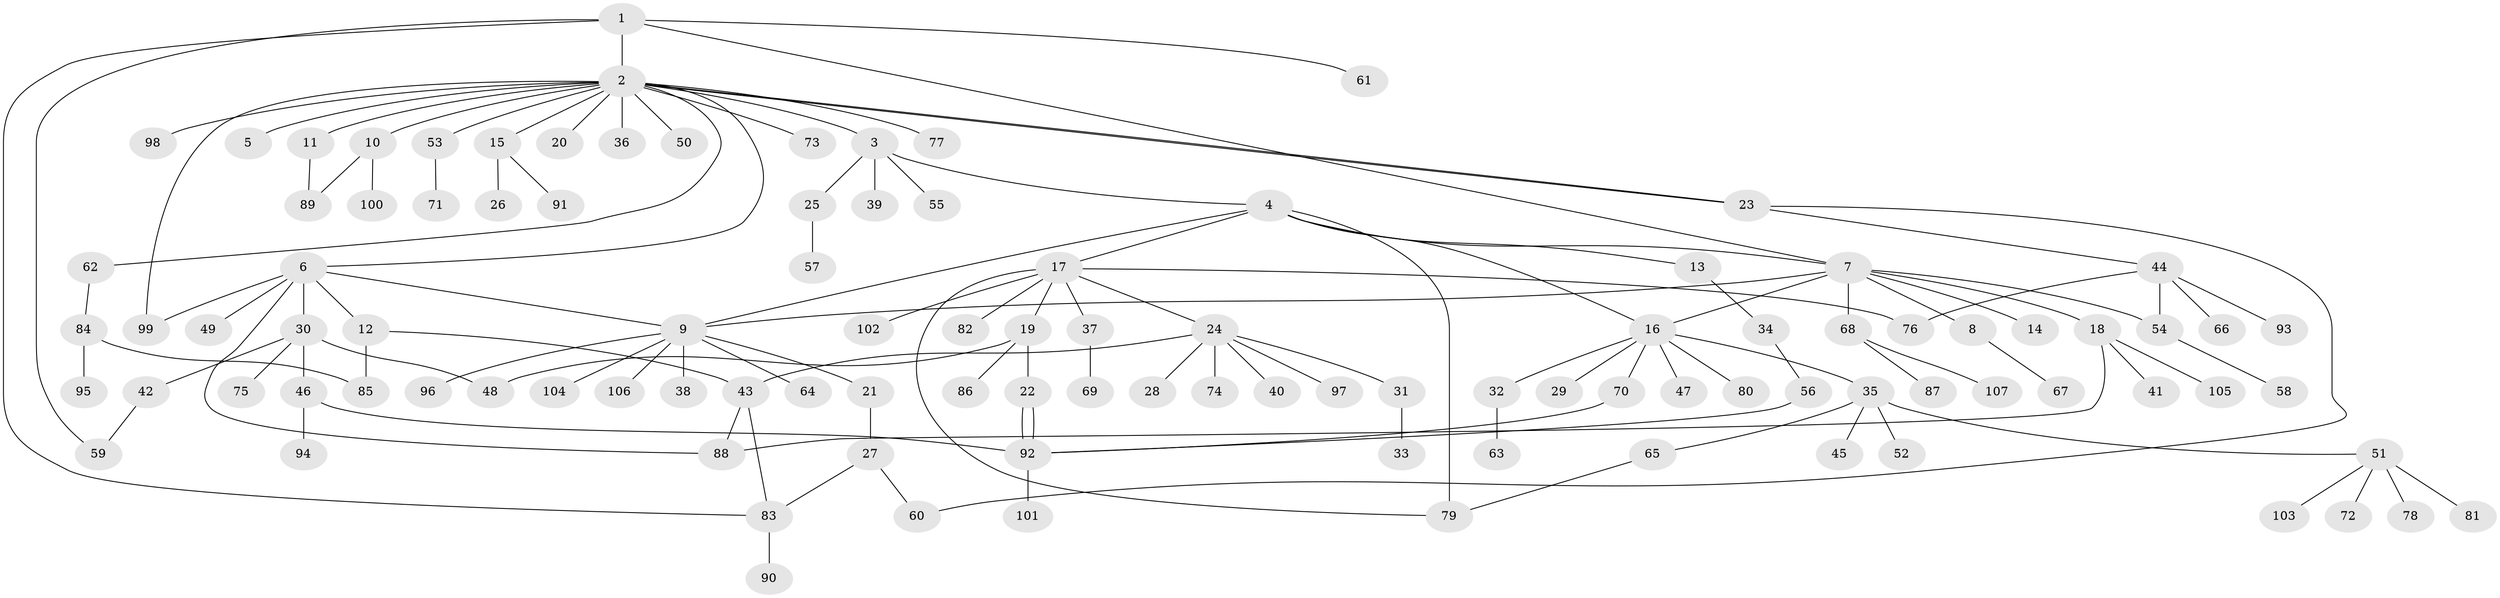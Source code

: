 // coarse degree distribution, {5: 0.0625, 17: 0.015625, 9: 0.03125, 1: 0.546875, 6: 0.015625, 8: 0.03125, 2: 0.171875, 3: 0.0625, 4: 0.046875, 10: 0.015625}
// Generated by graph-tools (version 1.1) at 2025/18/03/04/25 18:18:02]
// undirected, 107 vertices, 130 edges
graph export_dot {
graph [start="1"]
  node [color=gray90,style=filled];
  1;
  2;
  3;
  4;
  5;
  6;
  7;
  8;
  9;
  10;
  11;
  12;
  13;
  14;
  15;
  16;
  17;
  18;
  19;
  20;
  21;
  22;
  23;
  24;
  25;
  26;
  27;
  28;
  29;
  30;
  31;
  32;
  33;
  34;
  35;
  36;
  37;
  38;
  39;
  40;
  41;
  42;
  43;
  44;
  45;
  46;
  47;
  48;
  49;
  50;
  51;
  52;
  53;
  54;
  55;
  56;
  57;
  58;
  59;
  60;
  61;
  62;
  63;
  64;
  65;
  66;
  67;
  68;
  69;
  70;
  71;
  72;
  73;
  74;
  75;
  76;
  77;
  78;
  79;
  80;
  81;
  82;
  83;
  84;
  85;
  86;
  87;
  88;
  89;
  90;
  91;
  92;
  93;
  94;
  95;
  96;
  97;
  98;
  99;
  100;
  101;
  102;
  103;
  104;
  105;
  106;
  107;
  1 -- 2;
  1 -- 7;
  1 -- 59;
  1 -- 61;
  1 -- 83;
  2 -- 3;
  2 -- 5;
  2 -- 6;
  2 -- 10;
  2 -- 11;
  2 -- 15;
  2 -- 20;
  2 -- 23;
  2 -- 23;
  2 -- 36;
  2 -- 50;
  2 -- 53;
  2 -- 62;
  2 -- 73;
  2 -- 77;
  2 -- 98;
  2 -- 99;
  3 -- 4;
  3 -- 25;
  3 -- 39;
  3 -- 55;
  4 -- 7;
  4 -- 9;
  4 -- 13;
  4 -- 16;
  4 -- 17;
  4 -- 79;
  6 -- 9;
  6 -- 12;
  6 -- 30;
  6 -- 49;
  6 -- 88;
  6 -- 99;
  7 -- 8;
  7 -- 9;
  7 -- 14;
  7 -- 16;
  7 -- 18;
  7 -- 54;
  7 -- 68;
  8 -- 67;
  9 -- 21;
  9 -- 38;
  9 -- 64;
  9 -- 96;
  9 -- 104;
  9 -- 106;
  10 -- 89;
  10 -- 100;
  11 -- 89;
  12 -- 43;
  12 -- 85;
  13 -- 34;
  15 -- 26;
  15 -- 91;
  16 -- 29;
  16 -- 32;
  16 -- 35;
  16 -- 47;
  16 -- 70;
  16 -- 80;
  17 -- 19;
  17 -- 24;
  17 -- 37;
  17 -- 76;
  17 -- 79;
  17 -- 82;
  17 -- 102;
  18 -- 41;
  18 -- 88;
  18 -- 105;
  19 -- 22;
  19 -- 48;
  19 -- 86;
  21 -- 27;
  22 -- 92;
  22 -- 92;
  23 -- 44;
  23 -- 60;
  24 -- 28;
  24 -- 31;
  24 -- 40;
  24 -- 43;
  24 -- 74;
  24 -- 97;
  25 -- 57;
  27 -- 60;
  27 -- 83;
  30 -- 42;
  30 -- 46;
  30 -- 48;
  30 -- 75;
  31 -- 33;
  32 -- 63;
  34 -- 56;
  35 -- 45;
  35 -- 51;
  35 -- 52;
  35 -- 65;
  37 -- 69;
  42 -- 59;
  43 -- 83;
  43 -- 88;
  44 -- 54;
  44 -- 66;
  44 -- 76;
  44 -- 93;
  46 -- 92;
  46 -- 94;
  51 -- 72;
  51 -- 78;
  51 -- 81;
  51 -- 103;
  53 -- 71;
  54 -- 58;
  56 -- 92;
  62 -- 84;
  65 -- 79;
  68 -- 87;
  68 -- 107;
  70 -- 92;
  83 -- 90;
  84 -- 85;
  84 -- 95;
  92 -- 101;
}
